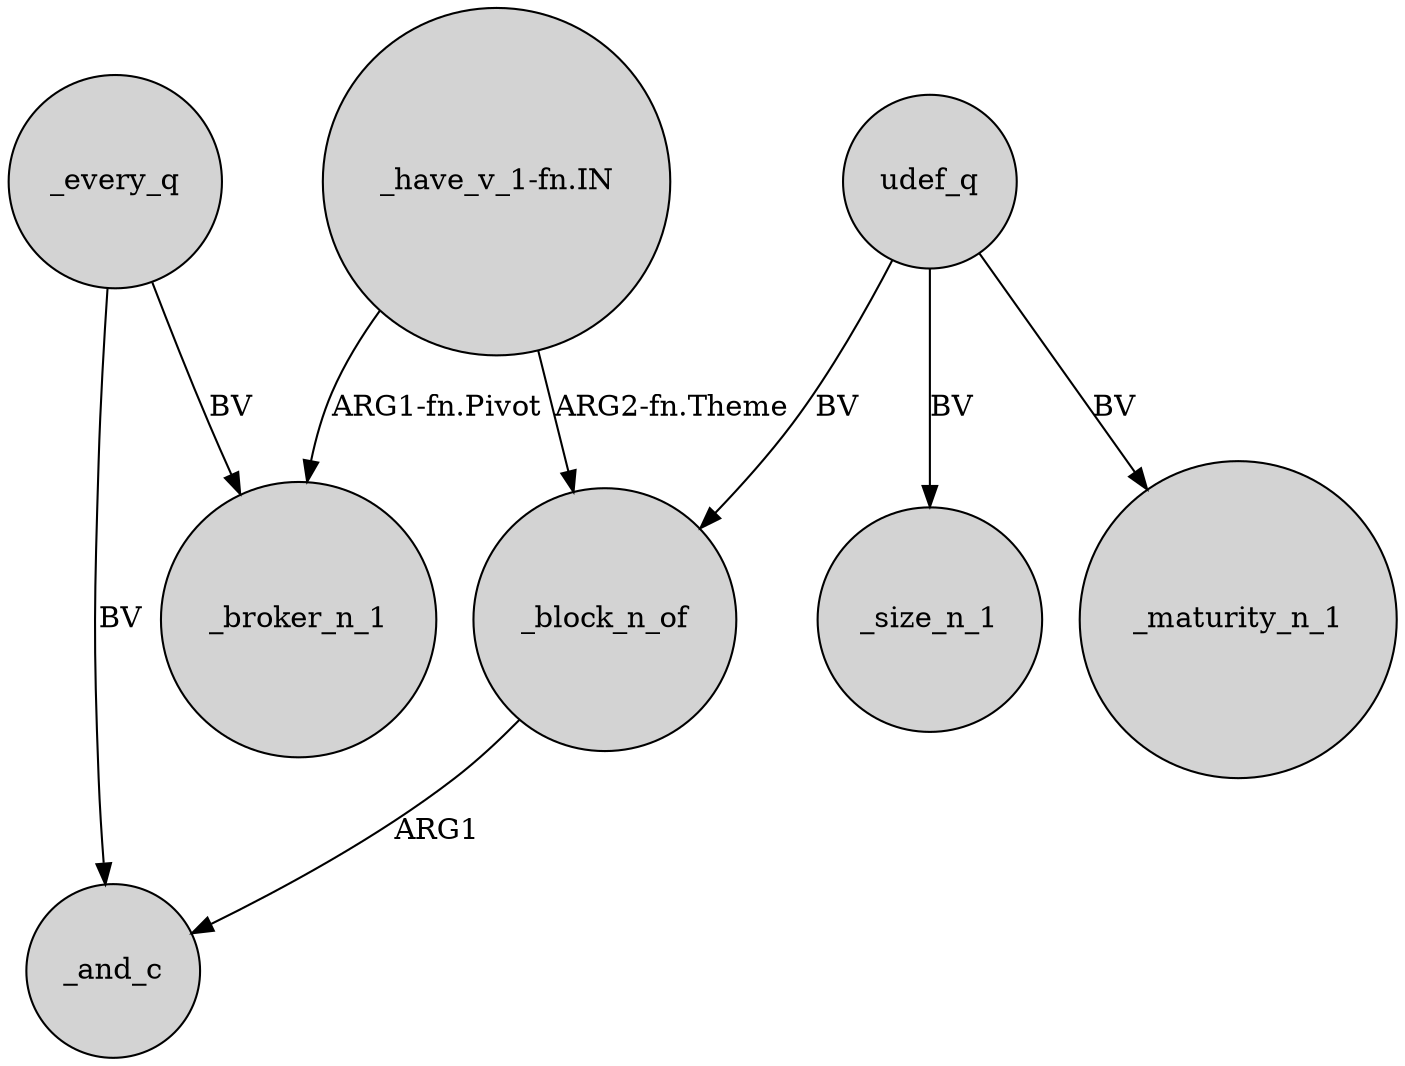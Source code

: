 digraph {
	node [shape=circle style=filled]
	_every_q -> _broker_n_1 [label=BV]
	udef_q -> _block_n_of [label=BV]
	_every_q -> _and_c [label=BV]
	_block_n_of -> _and_c [label=ARG1]
	udef_q -> _maturity_n_1 [label=BV]
	"_have_v_1-fn.IN" -> _block_n_of [label="ARG2-fn.Theme"]
	"_have_v_1-fn.IN" -> _broker_n_1 [label="ARG1-fn.Pivot"]
	udef_q -> _size_n_1 [label=BV]
}
